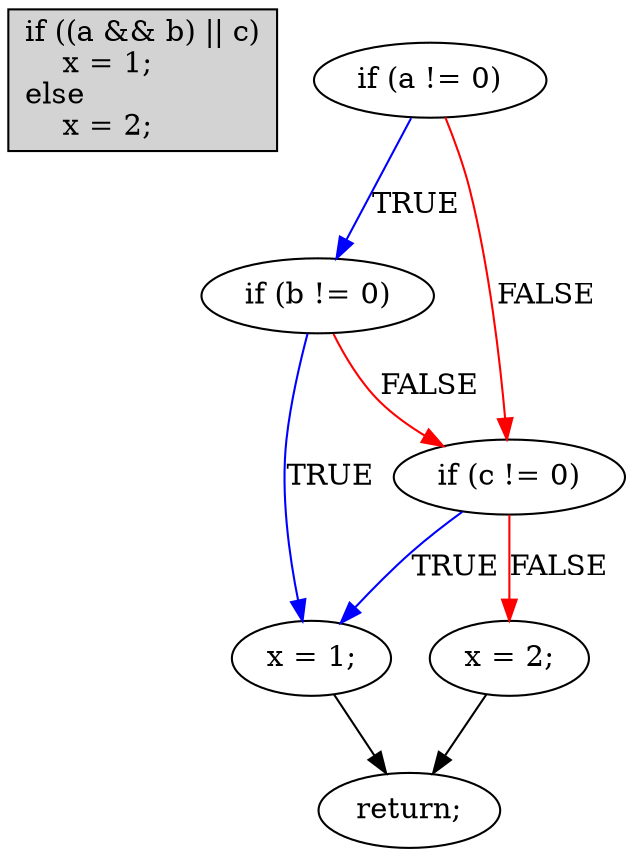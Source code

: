 digraph { // mcdc005a
    code [
        shape = record,
        style = filled,
        label = "\
if ((a && b) \|\| c)\l\
\ \ \ \ x = 1;\l\
else\l\
\ \ \ \ x = 2;\l\
"
    ]
    A2 [label="if (a != 0)"];
    A3 [label="if (b != 0)"];
    A4 [label="if (c != 0)"];
    A5 [label="x = 1;"];
    A6 [label="x = 2;"];
    A7 [label="return;"];
    A2 -> A3 [label="TRUE", color="blue"];
    A2 -> A4 [label="FALSE", color="red"];
    A3 -> A5 [label="TRUE", color="blue"];
    A3 -> A4 [label="FALSE", color="red"];
    A4 -> A5 [label="TRUE", color="blue"];
    A4 -> A6 [label="FALSE", color="red"];
    A5 -> A7 [label="", color="black"];
    A6 -> A7 [label="", color="black"];
}
